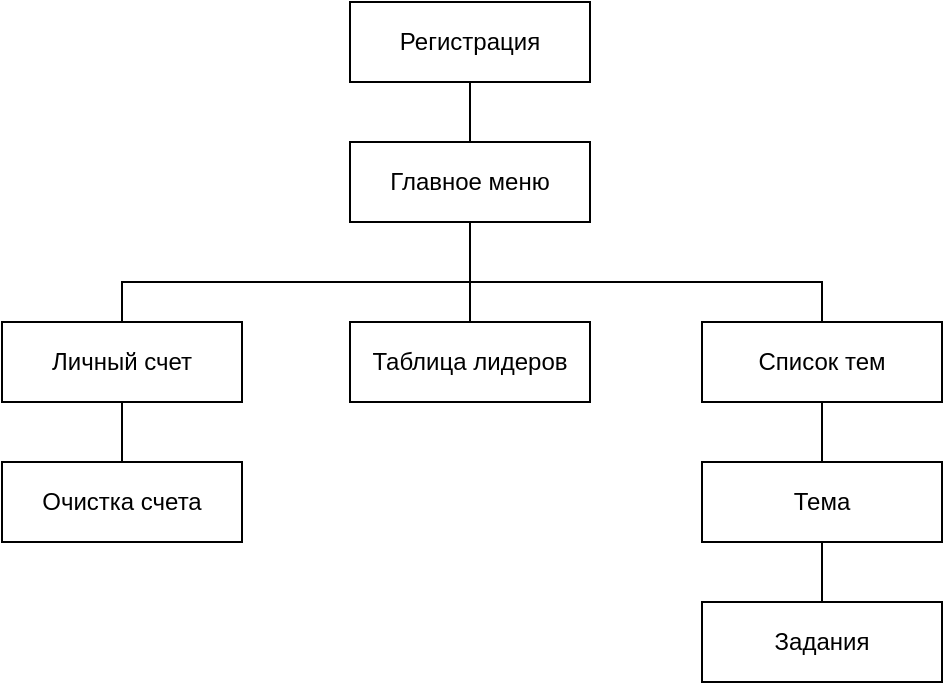 <mxfile version="25.0.2">
  <diagram name="Страница — 1" id="ucNmzf3nKd5jYXjWgOKX">
    <mxGraphModel dx="1050" dy="621" grid="1" gridSize="10" guides="1" tooltips="1" connect="1" arrows="1" fold="1" page="1" pageScale="1" pageWidth="827" pageHeight="1169" math="0" shadow="0">
      <root>
        <mxCell id="0" />
        <mxCell id="1" parent="0" />
        <mxCell id="k0K41Bua8IMSjrpsh3bg-1" value="Таблица лидеров" style="rounded=0;whiteSpace=wrap;html=1;" parent="1" vertex="1">
          <mxGeometry x="364" y="300" width="120" height="40" as="geometry" />
        </mxCell>
        <mxCell id="k0K41Bua8IMSjrpsh3bg-2" value="" style="endArrow=none;html=1;rounded=0;entryX=0.5;entryY=0;entryDx=0;entryDy=0;exitX=0.5;exitY=1;exitDx=0;exitDy=0;endFill=0;" parent="1" source="k0K41Bua8IMSjrpsh3bg-4" target="k0K41Bua8IMSjrpsh3bg-5" edge="1">
          <mxGeometry width="50" height="50" relative="1" as="geometry">
            <mxPoint x="310" y="220" as="sourcePoint" />
            <mxPoint x="360" y="170" as="targetPoint" />
          </mxGeometry>
        </mxCell>
        <mxCell id="k0K41Bua8IMSjrpsh3bg-3" value="" style="endArrow=none;html=1;rounded=0;entryX=0.5;entryY=1;entryDx=0;entryDy=0;exitX=0.5;exitY=0;exitDx=0;exitDy=0;" parent="1" source="k0K41Bua8IMSjrpsh3bg-1" target="k0K41Bua8IMSjrpsh3bg-5" edge="1">
          <mxGeometry width="50" height="50" relative="1" as="geometry">
            <mxPoint x="320" y="430" as="sourcePoint" />
            <mxPoint x="370" y="380" as="targetPoint" />
          </mxGeometry>
        </mxCell>
        <mxCell id="k0K41Bua8IMSjrpsh3bg-4" value="Регистрация" style="rounded=0;whiteSpace=wrap;html=1;" parent="1" vertex="1">
          <mxGeometry x="364" y="140" width="120" height="40" as="geometry" />
        </mxCell>
        <mxCell id="k0K41Bua8IMSjrpsh3bg-5" value="Главное меню" style="rounded=0;whiteSpace=wrap;html=1;" parent="1" vertex="1">
          <mxGeometry x="364" y="210" width="120" height="40" as="geometry" />
        </mxCell>
        <mxCell id="k0K41Bua8IMSjrpsh3bg-6" value="" style="endArrow=none;html=1;rounded=0;entryX=0.5;entryY=0;entryDx=0;entryDy=0;" parent="1" target="k0K41Bua8IMSjrpsh3bg-7" edge="1">
          <mxGeometry width="50" height="50" relative="1" as="geometry">
            <mxPoint x="424" y="280" as="sourcePoint" />
            <mxPoint x="600" y="310" as="targetPoint" />
            <Array as="points">
              <mxPoint x="600" y="280" />
            </Array>
          </mxGeometry>
        </mxCell>
        <mxCell id="k0K41Bua8IMSjrpsh3bg-7" value="Список тем" style="rounded=0;whiteSpace=wrap;html=1;" parent="1" vertex="1">
          <mxGeometry x="540" y="300" width="120" height="40" as="geometry" />
        </mxCell>
        <mxCell id="k0K41Bua8IMSjrpsh3bg-8" value="Тема" style="rounded=0;whiteSpace=wrap;html=1;" parent="1" vertex="1">
          <mxGeometry x="540" y="370" width="120" height="40" as="geometry" />
        </mxCell>
        <mxCell id="k0K41Bua8IMSjrpsh3bg-9" value="" style="endArrow=none;html=1;rounded=0;entryX=0.5;entryY=1;entryDx=0;entryDy=0;exitX=0.5;exitY=0;exitDx=0;exitDy=0;" parent="1" source="k0K41Bua8IMSjrpsh3bg-8" target="k0K41Bua8IMSjrpsh3bg-7" edge="1">
          <mxGeometry width="50" height="50" relative="1" as="geometry">
            <mxPoint x="560" y="480" as="sourcePoint" />
            <mxPoint x="610" y="430" as="targetPoint" />
          </mxGeometry>
        </mxCell>
        <mxCell id="k0K41Bua8IMSjrpsh3bg-10" value="Задания" style="rounded=0;whiteSpace=wrap;html=1;" parent="1" vertex="1">
          <mxGeometry x="540" y="440" width="120" height="40" as="geometry" />
        </mxCell>
        <mxCell id="k0K41Bua8IMSjrpsh3bg-11" value="" style="endArrow=none;html=1;rounded=0;entryX=0.5;entryY=1;entryDx=0;entryDy=0;exitX=0.5;exitY=0;exitDx=0;exitDy=0;" parent="1" source="k0K41Bua8IMSjrpsh3bg-10" edge="1">
          <mxGeometry width="50" height="50" relative="1" as="geometry">
            <mxPoint x="560" y="550" as="sourcePoint" />
            <mxPoint x="600" y="410" as="targetPoint" />
          </mxGeometry>
        </mxCell>
        <mxCell id="k0K41Bua8IMSjrpsh3bg-12" value="Личный счет" style="rounded=0;whiteSpace=wrap;html=1;" parent="1" vertex="1">
          <mxGeometry x="190" y="300" width="120" height="40" as="geometry" />
        </mxCell>
        <mxCell id="k0K41Bua8IMSjrpsh3bg-13" value="" style="endArrow=none;html=1;rounded=0;exitX=0.5;exitY=0;exitDx=0;exitDy=0;" parent="1" source="k0K41Bua8IMSjrpsh3bg-12" edge="1">
          <mxGeometry width="50" height="50" relative="1" as="geometry">
            <mxPoint x="254" y="300" as="sourcePoint" />
            <mxPoint x="424" y="280" as="targetPoint" />
            <Array as="points">
              <mxPoint x="250" y="280" />
            </Array>
          </mxGeometry>
        </mxCell>
        <mxCell id="k0K41Bua8IMSjrpsh3bg-16" value="&lt;div&gt;Очистка счета&lt;/div&gt;" style="rounded=0;whiteSpace=wrap;html=1;" parent="1" vertex="1">
          <mxGeometry x="190" y="370" width="120" height="40" as="geometry" />
        </mxCell>
        <mxCell id="k0K41Bua8IMSjrpsh3bg-17" value="" style="endArrow=none;html=1;rounded=0;entryX=0.5;entryY=1;entryDx=0;entryDy=0;exitX=0.5;exitY=0;exitDx=0;exitDy=0;endFill=0;" parent="1" source="k0K41Bua8IMSjrpsh3bg-16" edge="1">
          <mxGeometry width="50" height="50" relative="1" as="geometry">
            <mxPoint x="210" y="480" as="sourcePoint" />
            <mxPoint x="250" y="340" as="targetPoint" />
          </mxGeometry>
        </mxCell>
      </root>
    </mxGraphModel>
  </diagram>
</mxfile>
